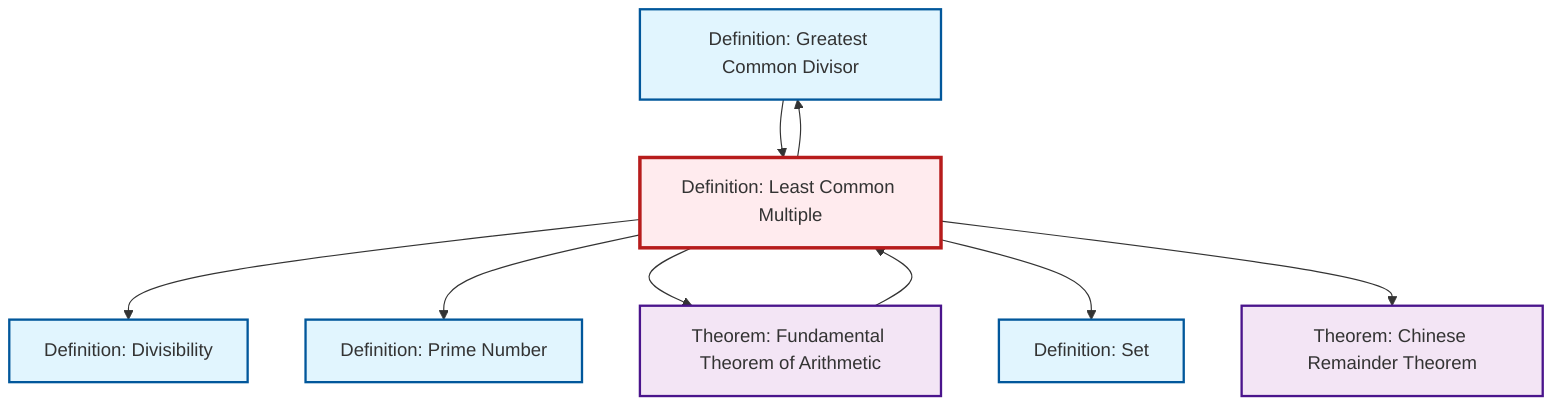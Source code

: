 graph TD
    classDef definition fill:#e1f5fe,stroke:#01579b,stroke-width:2px
    classDef theorem fill:#f3e5f5,stroke:#4a148c,stroke-width:2px
    classDef axiom fill:#fff3e0,stroke:#e65100,stroke-width:2px
    classDef example fill:#e8f5e9,stroke:#1b5e20,stroke-width:2px
    classDef current fill:#ffebee,stroke:#b71c1c,stroke-width:3px
    def-gcd["Definition: Greatest Common Divisor"]:::definition
    def-lcm["Definition: Least Common Multiple"]:::definition
    thm-fundamental-arithmetic["Theorem: Fundamental Theorem of Arithmetic"]:::theorem
    def-divisibility["Definition: Divisibility"]:::definition
    thm-chinese-remainder["Theorem: Chinese Remainder Theorem"]:::theorem
    def-prime["Definition: Prime Number"]:::definition
    def-set["Definition: Set"]:::definition
    thm-fundamental-arithmetic --> def-lcm
    def-lcm --> def-divisibility
    def-lcm --> def-prime
    def-lcm --> thm-fundamental-arithmetic
    def-lcm --> def-gcd
    def-lcm --> def-set
    def-gcd --> def-lcm
    def-lcm --> thm-chinese-remainder
    class def-lcm current